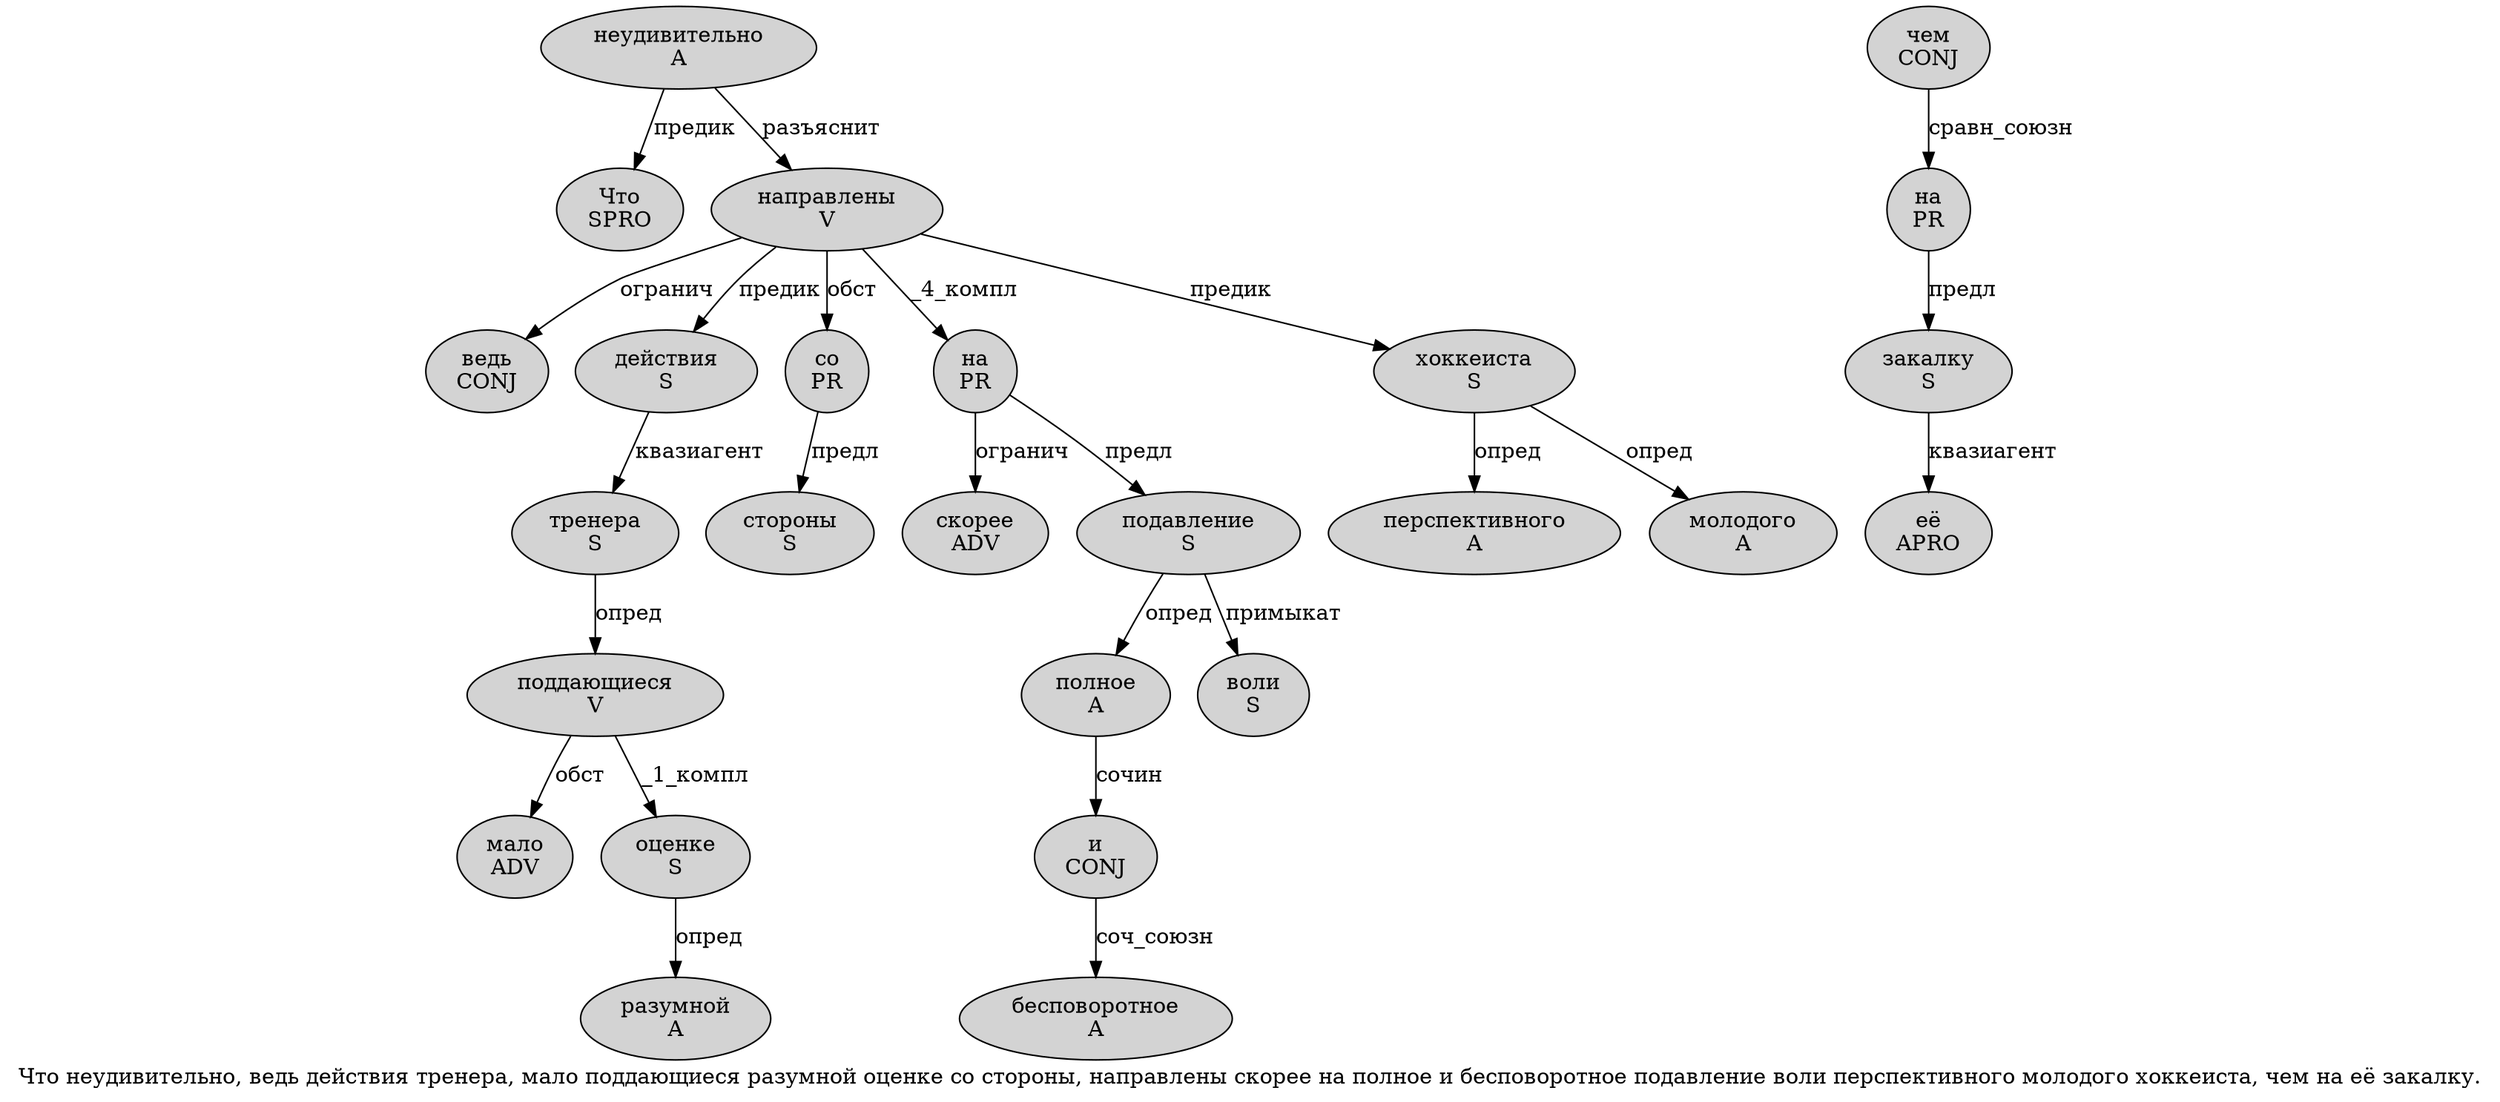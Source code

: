 digraph SENTENCE_3296 {
	graph [label="Что неудивительно, ведь действия тренера, мало поддающиеся разумной оценке со стороны, направлены скорее на полное и бесповоротное подавление воли перспективного молодого хоккеиста, чем на её закалку."]
	node [style=filled]
		0 [label="Что
SPRO" color="" fillcolor=lightgray penwidth=1 shape=ellipse]
		1 [label="неудивительно
A" color="" fillcolor=lightgray penwidth=1 shape=ellipse]
		3 [label="ведь
CONJ" color="" fillcolor=lightgray penwidth=1 shape=ellipse]
		4 [label="действия
S" color="" fillcolor=lightgray penwidth=1 shape=ellipse]
		5 [label="тренера
S" color="" fillcolor=lightgray penwidth=1 shape=ellipse]
		7 [label="мало
ADV" color="" fillcolor=lightgray penwidth=1 shape=ellipse]
		8 [label="поддающиеся
V" color="" fillcolor=lightgray penwidth=1 shape=ellipse]
		9 [label="разумной
A" color="" fillcolor=lightgray penwidth=1 shape=ellipse]
		10 [label="оценке
S" color="" fillcolor=lightgray penwidth=1 shape=ellipse]
		11 [label="со
PR" color="" fillcolor=lightgray penwidth=1 shape=ellipse]
		12 [label="стороны
S" color="" fillcolor=lightgray penwidth=1 shape=ellipse]
		14 [label="направлены
V" color="" fillcolor=lightgray penwidth=1 shape=ellipse]
		15 [label="скорее
ADV" color="" fillcolor=lightgray penwidth=1 shape=ellipse]
		16 [label="на
PR" color="" fillcolor=lightgray penwidth=1 shape=ellipse]
		17 [label="полное
A" color="" fillcolor=lightgray penwidth=1 shape=ellipse]
		18 [label="и
CONJ" color="" fillcolor=lightgray penwidth=1 shape=ellipse]
		19 [label="бесповоротное
A" color="" fillcolor=lightgray penwidth=1 shape=ellipse]
		20 [label="подавление
S" color="" fillcolor=lightgray penwidth=1 shape=ellipse]
		21 [label="воли
S" color="" fillcolor=lightgray penwidth=1 shape=ellipse]
		22 [label="перспективного
A" color="" fillcolor=lightgray penwidth=1 shape=ellipse]
		23 [label="молодого
A" color="" fillcolor=lightgray penwidth=1 shape=ellipse]
		24 [label="хоккеиста
S" color="" fillcolor=lightgray penwidth=1 shape=ellipse]
		26 [label="чем
CONJ" color="" fillcolor=lightgray penwidth=1 shape=ellipse]
		27 [label="на
PR" color="" fillcolor=lightgray penwidth=1 shape=ellipse]
		28 [label="её
APRO" color="" fillcolor=lightgray penwidth=1 shape=ellipse]
		29 [label="закалку
S" color="" fillcolor=lightgray penwidth=1 shape=ellipse]
			11 -> 12 [label="предл"]
			18 -> 19 [label="соч_союзн"]
			20 -> 17 [label="опред"]
			20 -> 21 [label="примыкат"]
			16 -> 15 [label="огранич"]
			16 -> 20 [label="предл"]
			5 -> 8 [label="опред"]
			29 -> 28 [label="квазиагент"]
			17 -> 18 [label="сочин"]
			10 -> 9 [label="опред"]
			8 -> 7 [label="обст"]
			8 -> 10 [label="_1_компл"]
			14 -> 3 [label="огранич"]
			14 -> 4 [label="предик"]
			14 -> 11 [label="обст"]
			14 -> 16 [label="_4_компл"]
			14 -> 24 [label="предик"]
			24 -> 22 [label="опред"]
			24 -> 23 [label="опред"]
			26 -> 27 [label="сравн_союзн"]
			4 -> 5 [label="квазиагент"]
			1 -> 0 [label="предик"]
			1 -> 14 [label="разъяснит"]
			27 -> 29 [label="предл"]
}